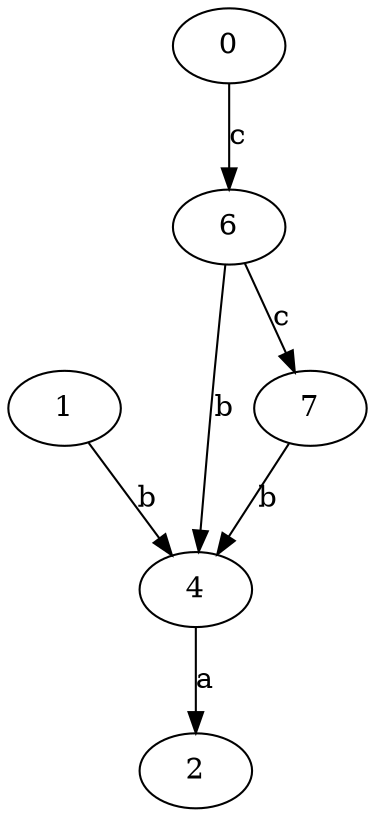 strict digraph  {
2;
4;
0;
1;
6;
7;
4 -> 2  [label=a];
0 -> 6  [label=c];
1 -> 4  [label=b];
6 -> 4  [label=b];
6 -> 7  [label=c];
7 -> 4  [label=b];
}
